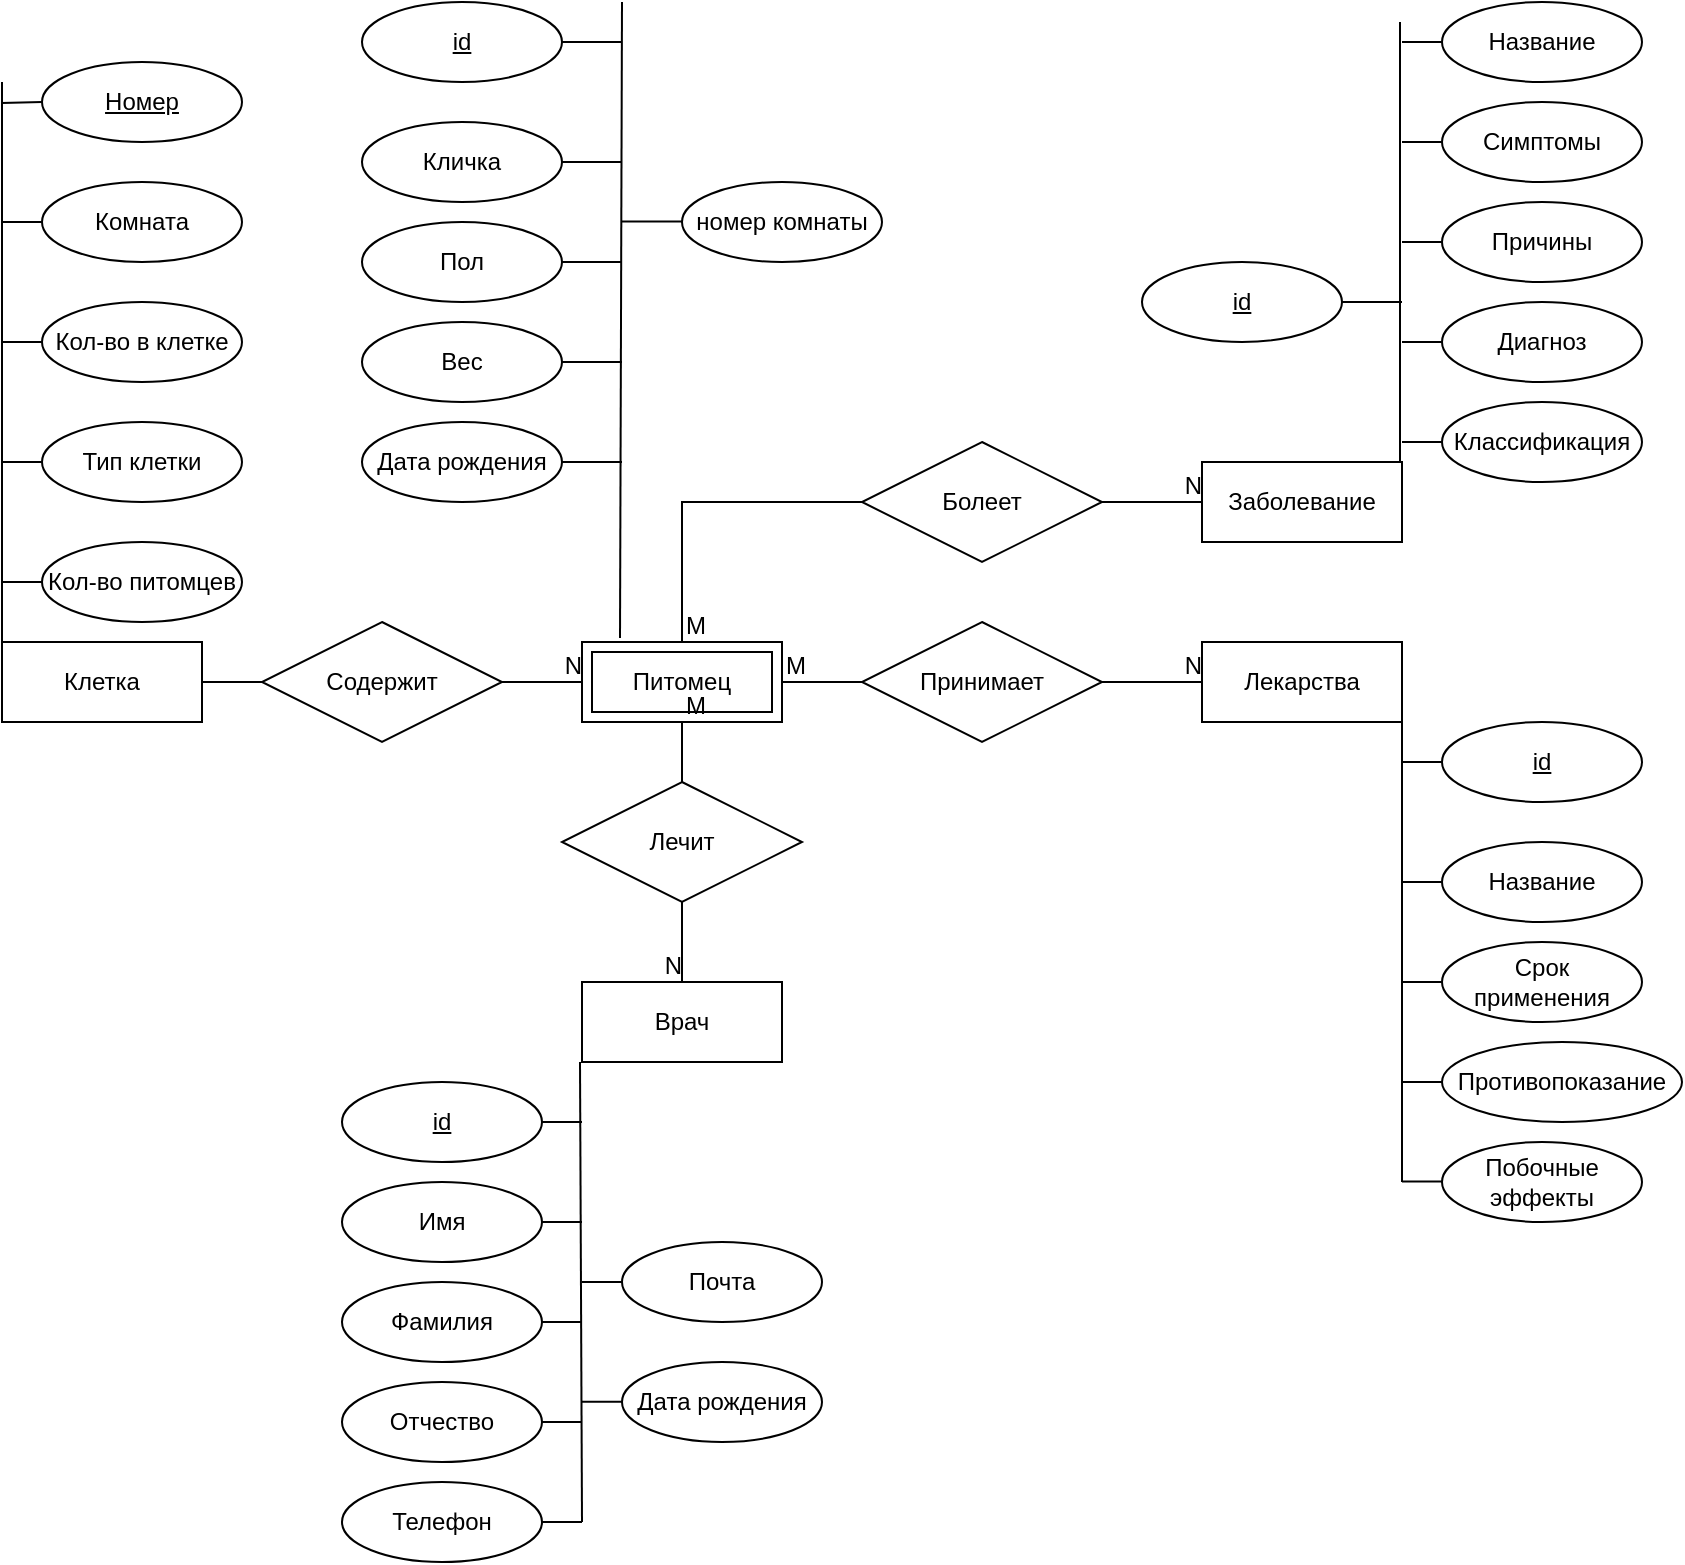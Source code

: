 <mxfile version="22.0.3" type="device">
  <diagram id="vlpkgMdEMgH9VOX5dHiI" name="Page-1">
    <mxGraphModel dx="1709" dy="2109" grid="1" gridSize="10" guides="1" tooltips="1" connect="1" arrows="1" fold="1" page="1" pageScale="1" pageWidth="850" pageHeight="1100" math="0" shadow="0">
      <root>
        <mxCell id="0" />
        <mxCell id="1" parent="0" />
        <mxCell id="gPhhukDK_Y_oDujhNIIJ-1" value="Питомец" style="shape=ext;margin=3;double=1;whiteSpace=wrap;html=1;align=center;" parent="1" vertex="1">
          <mxGeometry x="330" y="260" width="100" height="40" as="geometry" />
        </mxCell>
        <mxCell id="gPhhukDK_Y_oDujhNIIJ-2" value="Клетка" style="whiteSpace=wrap;html=1;align=center;" parent="1" vertex="1">
          <mxGeometry x="40" y="260" width="100" height="40" as="geometry" />
        </mxCell>
        <mxCell id="gPhhukDK_Y_oDujhNIIJ-3" value="Врач" style="whiteSpace=wrap;html=1;align=center;" parent="1" vertex="1">
          <mxGeometry x="330" y="430" width="100" height="40" as="geometry" />
        </mxCell>
        <mxCell id="gPhhukDK_Y_oDujhNIIJ-4" value="Заболевание" style="whiteSpace=wrap;html=1;align=center;" parent="1" vertex="1">
          <mxGeometry x="640" y="170" width="100" height="40" as="geometry" />
        </mxCell>
        <mxCell id="gPhhukDK_Y_oDujhNIIJ-5" value="Лекарства" style="whiteSpace=wrap;html=1;align=center;" parent="1" vertex="1">
          <mxGeometry x="640" y="260" width="100" height="40" as="geometry" />
        </mxCell>
        <mxCell id="gPhhukDK_Y_oDujhNIIJ-9" value="" style="endArrow=none;html=1;rounded=0;entryX=0.5;entryY=0;entryDx=0;entryDy=0;exitX=0.5;exitY=1;exitDx=0;exitDy=0;" parent="1" source="gPhhukDK_Y_oDujhNIIJ-1" target="gPhhukDK_Y_oDujhNIIJ-3" edge="1">
          <mxGeometry relative="1" as="geometry">
            <mxPoint x="340" y="290" as="sourcePoint" />
            <mxPoint x="500" y="290" as="targetPoint" />
          </mxGeometry>
        </mxCell>
        <mxCell id="gPhhukDK_Y_oDujhNIIJ-10" value="M" style="resizable=0;html=1;align=left;verticalAlign=bottom;" parent="gPhhukDK_Y_oDujhNIIJ-9" connectable="0" vertex="1">
          <mxGeometry x="-1" relative="1" as="geometry" />
        </mxCell>
        <mxCell id="gPhhukDK_Y_oDujhNIIJ-11" value="N" style="resizable=0;html=1;align=right;verticalAlign=bottom;" parent="gPhhukDK_Y_oDujhNIIJ-9" connectable="0" vertex="1">
          <mxGeometry x="1" relative="1" as="geometry" />
        </mxCell>
        <mxCell id="gPhhukDK_Y_oDujhNIIJ-12" value="Лечит" style="shape=rhombus;perimeter=rhombusPerimeter;whiteSpace=wrap;html=1;align=center;" parent="1" vertex="1">
          <mxGeometry x="320" y="330" width="120" height="60" as="geometry" />
        </mxCell>
        <mxCell id="gPhhukDK_Y_oDujhNIIJ-13" value="" style="endArrow=none;html=1;rounded=0;exitX=1;exitY=0.5;exitDx=0;exitDy=0;entryX=0;entryY=0.5;entryDx=0;entryDy=0;startArrow=none;" parent="1" source="gPhhukDK_Y_oDujhNIIJ-15" target="gPhhukDK_Y_oDujhNIIJ-1" edge="1">
          <mxGeometry relative="1" as="geometry">
            <mxPoint x="340" y="290" as="sourcePoint" />
            <mxPoint x="500" y="290" as="targetPoint" />
          </mxGeometry>
        </mxCell>
        <mxCell id="gPhhukDK_Y_oDujhNIIJ-14" value="N" style="resizable=0;html=1;align=right;verticalAlign=bottom;" parent="gPhhukDK_Y_oDujhNIIJ-13" connectable="0" vertex="1">
          <mxGeometry x="1" relative="1" as="geometry" />
        </mxCell>
        <mxCell id="gPhhukDK_Y_oDujhNIIJ-15" value="Содержит" style="shape=rhombus;perimeter=rhombusPerimeter;whiteSpace=wrap;html=1;align=center;" parent="1" vertex="1">
          <mxGeometry x="170" y="250" width="120" height="60" as="geometry" />
        </mxCell>
        <mxCell id="gPhhukDK_Y_oDujhNIIJ-16" value="" style="endArrow=none;html=1;rounded=0;exitX=1;exitY=0.5;exitDx=0;exitDy=0;entryX=0;entryY=0.5;entryDx=0;entryDy=0;" parent="1" source="gPhhukDK_Y_oDujhNIIJ-2" target="gPhhukDK_Y_oDujhNIIJ-15" edge="1">
          <mxGeometry relative="1" as="geometry">
            <mxPoint x="140" y="280" as="sourcePoint" />
            <mxPoint x="330" y="280" as="targetPoint" />
          </mxGeometry>
        </mxCell>
        <mxCell id="gPhhukDK_Y_oDujhNIIJ-18" value="" style="endArrow=none;html=1;rounded=0;entryX=0;entryY=0.5;entryDx=0;entryDy=0;exitX=0.5;exitY=0;exitDx=0;exitDy=0;" parent="1" source="gPhhukDK_Y_oDujhNIIJ-1" target="gPhhukDK_Y_oDujhNIIJ-4" edge="1">
          <mxGeometry relative="1" as="geometry">
            <mxPoint x="340" y="290" as="sourcePoint" />
            <mxPoint x="500" y="290" as="targetPoint" />
            <Array as="points">
              <mxPoint x="380" y="190" />
            </Array>
          </mxGeometry>
        </mxCell>
        <mxCell id="gPhhukDK_Y_oDujhNIIJ-19" value="M" style="resizable=0;html=1;align=left;verticalAlign=bottom;" parent="gPhhukDK_Y_oDujhNIIJ-18" connectable="0" vertex="1">
          <mxGeometry x="-1" relative="1" as="geometry" />
        </mxCell>
        <mxCell id="gPhhukDK_Y_oDujhNIIJ-20" value="N" style="resizable=0;html=1;align=right;verticalAlign=bottom;" parent="gPhhukDK_Y_oDujhNIIJ-18" connectable="0" vertex="1">
          <mxGeometry x="1" relative="1" as="geometry" />
        </mxCell>
        <mxCell id="gPhhukDK_Y_oDujhNIIJ-21" value="" style="endArrow=none;html=1;rounded=0;entryX=0;entryY=0.5;entryDx=0;entryDy=0;exitX=1;exitY=0.5;exitDx=0;exitDy=0;startArrow=none;" parent="1" source="gPhhukDK_Y_oDujhNIIJ-25" target="gPhhukDK_Y_oDujhNIIJ-5" edge="1">
          <mxGeometry relative="1" as="geometry">
            <mxPoint x="340" y="290" as="sourcePoint" />
            <mxPoint x="500" y="290" as="targetPoint" />
          </mxGeometry>
        </mxCell>
        <mxCell id="gPhhukDK_Y_oDujhNIIJ-23" value="N" style="resizable=0;html=1;align=right;verticalAlign=bottom;" parent="gPhhukDK_Y_oDujhNIIJ-21" connectable="0" vertex="1">
          <mxGeometry x="1" relative="1" as="geometry" />
        </mxCell>
        <mxCell id="gPhhukDK_Y_oDujhNIIJ-24" value="Болеет" style="shape=rhombus;perimeter=rhombusPerimeter;whiteSpace=wrap;html=1;align=center;" parent="1" vertex="1">
          <mxGeometry x="470" y="160" width="120" height="60" as="geometry" />
        </mxCell>
        <mxCell id="gPhhukDK_Y_oDujhNIIJ-25" value="Принимает" style="shape=rhombus;perimeter=rhombusPerimeter;whiteSpace=wrap;html=1;align=center;" parent="1" vertex="1">
          <mxGeometry x="470" y="250" width="120" height="60" as="geometry" />
        </mxCell>
        <mxCell id="gPhhukDK_Y_oDujhNIIJ-26" value="" style="endArrow=none;html=1;rounded=0;entryX=0;entryY=0.5;entryDx=0;entryDy=0;exitX=1;exitY=0.5;exitDx=0;exitDy=0;" parent="1" source="gPhhukDK_Y_oDujhNIIJ-1" target="gPhhukDK_Y_oDujhNIIJ-25" edge="1">
          <mxGeometry relative="1" as="geometry">
            <mxPoint x="430" y="280" as="sourcePoint" />
            <mxPoint x="640" y="280" as="targetPoint" />
          </mxGeometry>
        </mxCell>
        <mxCell id="gPhhukDK_Y_oDujhNIIJ-27" value="M" style="resizable=0;html=1;align=left;verticalAlign=bottom;" parent="gPhhukDK_Y_oDujhNIIJ-26" connectable="0" vertex="1">
          <mxGeometry x="-1" relative="1" as="geometry" />
        </mxCell>
        <mxCell id="gPhhukDK_Y_oDujhNIIJ-29" value="" style="endArrow=none;html=1;rounded=0;entryX=0.19;entryY=-0.05;entryDx=0;entryDy=0;entryPerimeter=0;" parent="1" target="gPhhukDK_Y_oDujhNIIJ-1" edge="1">
          <mxGeometry relative="1" as="geometry">
            <mxPoint x="350" y="-60" as="sourcePoint" />
            <mxPoint x="320" y="200" as="targetPoint" />
          </mxGeometry>
        </mxCell>
        <mxCell id="gPhhukDK_Y_oDujhNIIJ-30" value="" style="endArrow=none;html=1;rounded=0;entryX=0.25;entryY=0;entryDx=0;entryDy=0;" parent="1" edge="1">
          <mxGeometry relative="1" as="geometry">
            <mxPoint x="40" y="-20" as="sourcePoint" />
            <mxPoint x="40" y="260" as="targetPoint" />
          </mxGeometry>
        </mxCell>
        <mxCell id="gPhhukDK_Y_oDujhNIIJ-31" value="" style="endArrow=none;html=1;rounded=0;" parent="1" edge="1">
          <mxGeometry relative="1" as="geometry">
            <mxPoint x="329" y="470" as="sourcePoint" />
            <mxPoint x="330" y="700" as="targetPoint" />
          </mxGeometry>
        </mxCell>
        <mxCell id="gPhhukDK_Y_oDujhNIIJ-32" value="" style="endArrow=none;html=1;rounded=0;entryX=0.25;entryY=0;entryDx=0;entryDy=0;" parent="1" edge="1">
          <mxGeometry relative="1" as="geometry">
            <mxPoint x="739" y="-50" as="sourcePoint" />
            <mxPoint x="739" y="170" as="targetPoint" />
          </mxGeometry>
        </mxCell>
        <mxCell id="gPhhukDK_Y_oDujhNIIJ-33" value="" style="endArrow=none;html=1;rounded=0;" parent="1" edge="1">
          <mxGeometry relative="1" as="geometry">
            <mxPoint x="740" y="300" as="sourcePoint" />
            <mxPoint x="740" y="530" as="targetPoint" />
          </mxGeometry>
        </mxCell>
        <mxCell id="gPhhukDK_Y_oDujhNIIJ-43" style="edgeStyle=orthogonalEdgeStyle;rounded=0;orthogonalLoop=1;jettySize=auto;html=1;exitX=0;exitY=0.5;exitDx=0;exitDy=0;endArrow=none;endFill=0;" parent="1" edge="1">
          <mxGeometry relative="1" as="geometry">
            <mxPoint x="40" y="50" as="targetPoint" />
            <mxPoint x="60" y="-10" as="sourcePoint" />
          </mxGeometry>
        </mxCell>
        <mxCell id="gPhhukDK_Y_oDujhNIIJ-44" style="edgeStyle=orthogonalEdgeStyle;rounded=0;orthogonalLoop=1;jettySize=auto;html=1;exitX=0;exitY=0.5;exitDx=0;exitDy=0;endArrow=none;endFill=0;" parent="1" source="gPhhukDK_Y_oDujhNIIJ-38" edge="1">
          <mxGeometry relative="1" as="geometry">
            <mxPoint x="40" y="110" as="targetPoint" />
          </mxGeometry>
        </mxCell>
        <mxCell id="gPhhukDK_Y_oDujhNIIJ-38" value="Комната" style="ellipse;whiteSpace=wrap;html=1;align=center;" parent="1" vertex="1">
          <mxGeometry x="60" y="30" width="100" height="40" as="geometry" />
        </mxCell>
        <mxCell id="gPhhukDK_Y_oDujhNIIJ-45" style="edgeStyle=orthogonalEdgeStyle;rounded=0;orthogonalLoop=1;jettySize=auto;html=1;endArrow=none;endFill=0;" parent="1" source="gPhhukDK_Y_oDujhNIIJ-39" edge="1">
          <mxGeometry relative="1" as="geometry">
            <mxPoint x="40" y="170" as="targetPoint" />
          </mxGeometry>
        </mxCell>
        <mxCell id="gPhhukDK_Y_oDujhNIIJ-39" value="Кол-во в клетке" style="ellipse;whiteSpace=wrap;html=1;align=center;" parent="1" vertex="1">
          <mxGeometry x="60" y="90" width="100" height="40" as="geometry" />
        </mxCell>
        <mxCell id="gPhhukDK_Y_oDujhNIIJ-40" value="Кол-во питомцев" style="ellipse;whiteSpace=wrap;html=1;align=center;" parent="1" vertex="1">
          <mxGeometry x="60" y="210" width="100" height="40" as="geometry" />
        </mxCell>
        <mxCell id="gPhhukDK_Y_oDujhNIIJ-55" style="edgeStyle=orthogonalEdgeStyle;rounded=0;orthogonalLoop=1;jettySize=auto;html=1;endArrow=none;endFill=0;" parent="1" source="gPhhukDK_Y_oDujhNIIJ-47" edge="1">
          <mxGeometry relative="1" as="geometry">
            <mxPoint x="350" y="-40" as="targetPoint" />
          </mxGeometry>
        </mxCell>
        <mxCell id="gPhhukDK_Y_oDujhNIIJ-47" value="id" style="ellipse;whiteSpace=wrap;html=1;align=center;fontStyle=4;" parent="1" vertex="1">
          <mxGeometry x="220" y="-60" width="100" height="40" as="geometry" />
        </mxCell>
        <mxCell id="gPhhukDK_Y_oDujhNIIJ-56" style="edgeStyle=orthogonalEdgeStyle;rounded=0;orthogonalLoop=1;jettySize=auto;html=1;endArrow=none;endFill=0;" parent="1" source="gPhhukDK_Y_oDujhNIIJ-48" edge="1">
          <mxGeometry relative="1" as="geometry">
            <mxPoint x="350" y="20" as="targetPoint" />
          </mxGeometry>
        </mxCell>
        <mxCell id="gPhhukDK_Y_oDujhNIIJ-48" value="Кличка" style="ellipse;whiteSpace=wrap;html=1;align=center;" parent="1" vertex="1">
          <mxGeometry x="220" width="100" height="40" as="geometry" />
        </mxCell>
        <mxCell id="gPhhukDK_Y_oDujhNIIJ-57" style="edgeStyle=orthogonalEdgeStyle;rounded=0;orthogonalLoop=1;jettySize=auto;html=1;endArrow=none;endFill=0;" parent="1" source="gPhhukDK_Y_oDujhNIIJ-49" edge="1">
          <mxGeometry relative="1" as="geometry">
            <mxPoint x="350" y="70" as="targetPoint" />
          </mxGeometry>
        </mxCell>
        <mxCell id="gPhhukDK_Y_oDujhNIIJ-49" value="Пол" style="ellipse;whiteSpace=wrap;html=1;align=center;" parent="1" vertex="1">
          <mxGeometry x="220" y="50" width="100" height="40" as="geometry" />
        </mxCell>
        <mxCell id="gPhhukDK_Y_oDujhNIIJ-58" style="edgeStyle=orthogonalEdgeStyle;rounded=0;orthogonalLoop=1;jettySize=auto;html=1;endArrow=none;endFill=0;" parent="1" source="gPhhukDK_Y_oDujhNIIJ-50" edge="1">
          <mxGeometry relative="1" as="geometry">
            <mxPoint x="350" y="120" as="targetPoint" />
          </mxGeometry>
        </mxCell>
        <mxCell id="gPhhukDK_Y_oDujhNIIJ-50" value="Вес" style="ellipse;whiteSpace=wrap;html=1;align=center;" parent="1" vertex="1">
          <mxGeometry x="220" y="100" width="100" height="40" as="geometry" />
        </mxCell>
        <mxCell id="gPhhukDK_Y_oDujhNIIJ-70" style="edgeStyle=orthogonalEdgeStyle;rounded=0;orthogonalLoop=1;jettySize=auto;html=1;endArrow=none;endFill=0;" parent="1" edge="1">
          <mxGeometry relative="1" as="geometry">
            <mxPoint x="740" y="-40" as="targetPoint" />
            <mxPoint x="760" y="-40" as="sourcePoint" />
          </mxGeometry>
        </mxCell>
        <mxCell id="gPhhukDK_Y_oDujhNIIJ-71" style="edgeStyle=orthogonalEdgeStyle;rounded=0;orthogonalLoop=1;jettySize=auto;html=1;endArrow=none;endFill=0;" parent="1" source="gPhhukDK_Y_oDujhNIIJ-63" edge="1">
          <mxGeometry relative="1" as="geometry">
            <mxPoint x="740" y="10" as="targetPoint" />
          </mxGeometry>
        </mxCell>
        <mxCell id="gPhhukDK_Y_oDujhNIIJ-63" value="Симптомы" style="ellipse;whiteSpace=wrap;html=1;align=center;" parent="1" vertex="1">
          <mxGeometry x="760" y="-10" width="100" height="40" as="geometry" />
        </mxCell>
        <mxCell id="gPhhukDK_Y_oDujhNIIJ-72" style="edgeStyle=orthogonalEdgeStyle;rounded=0;orthogonalLoop=1;jettySize=auto;html=1;endArrow=none;endFill=0;" parent="1" source="gPhhukDK_Y_oDujhNIIJ-64" edge="1">
          <mxGeometry relative="1" as="geometry">
            <mxPoint x="740" y="60" as="targetPoint" />
          </mxGeometry>
        </mxCell>
        <mxCell id="gPhhukDK_Y_oDujhNIIJ-64" value="Причины" style="ellipse;whiteSpace=wrap;html=1;align=center;" parent="1" vertex="1">
          <mxGeometry x="760" y="40" width="100" height="40" as="geometry" />
        </mxCell>
        <mxCell id="gPhhukDK_Y_oDujhNIIJ-73" style="edgeStyle=orthogonalEdgeStyle;rounded=0;orthogonalLoop=1;jettySize=auto;html=1;endArrow=none;endFill=0;" parent="1" source="gPhhukDK_Y_oDujhNIIJ-65" edge="1">
          <mxGeometry relative="1" as="geometry">
            <mxPoint x="740" y="110" as="targetPoint" />
          </mxGeometry>
        </mxCell>
        <mxCell id="gPhhukDK_Y_oDujhNIIJ-65" value="Диагноз" style="ellipse;whiteSpace=wrap;html=1;align=center;" parent="1" vertex="1">
          <mxGeometry x="760" y="90" width="100" height="40" as="geometry" />
        </mxCell>
        <mxCell id="gPhhukDK_Y_oDujhNIIJ-74" style="edgeStyle=orthogonalEdgeStyle;rounded=0;orthogonalLoop=1;jettySize=auto;html=1;endArrow=none;endFill=0;" parent="1" source="gPhhukDK_Y_oDujhNIIJ-68" edge="1">
          <mxGeometry relative="1" as="geometry">
            <mxPoint x="740" y="160" as="targetPoint" />
          </mxGeometry>
        </mxCell>
        <mxCell id="gPhhukDK_Y_oDujhNIIJ-68" value="Классификация" style="ellipse;whiteSpace=wrap;html=1;align=center;" parent="1" vertex="1">
          <mxGeometry x="760" y="140" width="100" height="40" as="geometry" />
        </mxCell>
        <mxCell id="gPhhukDK_Y_oDujhNIIJ-82" style="edgeStyle=orthogonalEdgeStyle;rounded=0;orthogonalLoop=1;jettySize=auto;html=1;endArrow=none;endFill=0;" parent="1" edge="1">
          <mxGeometry relative="1" as="geometry">
            <mxPoint x="740" y="380" as="targetPoint" />
            <mxPoint x="760" y="380" as="sourcePoint" />
          </mxGeometry>
        </mxCell>
        <mxCell id="gPhhukDK_Y_oDujhNIIJ-83" style="edgeStyle=orthogonalEdgeStyle;rounded=0;orthogonalLoop=1;jettySize=auto;html=1;endArrow=none;endFill=0;" parent="1" source="gPhhukDK_Y_oDujhNIIJ-78" edge="1">
          <mxGeometry relative="1" as="geometry">
            <mxPoint x="740" y="430" as="targetPoint" />
          </mxGeometry>
        </mxCell>
        <mxCell id="gPhhukDK_Y_oDujhNIIJ-78" value="Срок применения" style="ellipse;whiteSpace=wrap;html=1;align=center;" parent="1" vertex="1">
          <mxGeometry x="760" y="410" width="100" height="40" as="geometry" />
        </mxCell>
        <mxCell id="gPhhukDK_Y_oDujhNIIJ-84" style="edgeStyle=orthogonalEdgeStyle;rounded=0;orthogonalLoop=1;jettySize=auto;html=1;endArrow=none;endFill=0;" parent="1" edge="1">
          <mxGeometry relative="1" as="geometry">
            <mxPoint x="740" y="480" as="targetPoint" />
            <mxPoint x="760.0" y="480" as="sourcePoint" />
          </mxGeometry>
        </mxCell>
        <mxCell id="gPhhukDK_Y_oDujhNIIJ-80" value="Противопоказание" style="ellipse;whiteSpace=wrap;html=1;align=center;" parent="1" vertex="1">
          <mxGeometry x="760" y="460" width="120" height="40" as="geometry" />
        </mxCell>
        <mxCell id="gPhhukDK_Y_oDujhNIIJ-81" value="Побочные эффекты" style="ellipse;whiteSpace=wrap;html=1;align=center;" parent="1" vertex="1">
          <mxGeometry x="760" y="510" width="100" height="40" as="geometry" />
        </mxCell>
        <mxCell id="gPhhukDK_Y_oDujhNIIJ-92" style="edgeStyle=orthogonalEdgeStyle;rounded=0;orthogonalLoop=1;jettySize=auto;html=1;endArrow=none;endFill=0;" parent="1" source="gPhhukDK_Y_oDujhNIIJ-87" edge="1">
          <mxGeometry relative="1" as="geometry">
            <mxPoint x="330" y="500" as="targetPoint" />
          </mxGeometry>
        </mxCell>
        <mxCell id="gPhhukDK_Y_oDujhNIIJ-87" value="id" style="ellipse;whiteSpace=wrap;html=1;align=center;fontStyle=4;" parent="1" vertex="1">
          <mxGeometry x="210" y="480" width="100" height="40" as="geometry" />
        </mxCell>
        <mxCell id="gPhhukDK_Y_oDujhNIIJ-93" style="edgeStyle=orthogonalEdgeStyle;rounded=0;orthogonalLoop=1;jettySize=auto;html=1;endArrow=none;endFill=0;" parent="1" source="gPhhukDK_Y_oDujhNIIJ-88" edge="1">
          <mxGeometry relative="1" as="geometry">
            <mxPoint x="330" y="550" as="targetPoint" />
          </mxGeometry>
        </mxCell>
        <mxCell id="gPhhukDK_Y_oDujhNIIJ-88" value="Имя" style="ellipse;whiteSpace=wrap;html=1;align=center;" parent="1" vertex="1">
          <mxGeometry x="210" y="530" width="100" height="40" as="geometry" />
        </mxCell>
        <mxCell id="gPhhukDK_Y_oDujhNIIJ-94" style="edgeStyle=orthogonalEdgeStyle;rounded=0;orthogonalLoop=1;jettySize=auto;html=1;endArrow=none;endFill=0;" parent="1" source="gPhhukDK_Y_oDujhNIIJ-89" edge="1">
          <mxGeometry relative="1" as="geometry">
            <mxPoint x="330" y="600" as="targetPoint" />
          </mxGeometry>
        </mxCell>
        <mxCell id="gPhhukDK_Y_oDujhNIIJ-89" value="Фамилия" style="ellipse;whiteSpace=wrap;html=1;align=center;" parent="1" vertex="1">
          <mxGeometry x="210" y="580" width="100" height="40" as="geometry" />
        </mxCell>
        <mxCell id="gPhhukDK_Y_oDujhNIIJ-95" style="edgeStyle=orthogonalEdgeStyle;rounded=0;orthogonalLoop=1;jettySize=auto;html=1;endArrow=none;endFill=0;" parent="1" source="gPhhukDK_Y_oDujhNIIJ-90" edge="1">
          <mxGeometry relative="1" as="geometry">
            <mxPoint x="330" y="650" as="targetPoint" />
          </mxGeometry>
        </mxCell>
        <mxCell id="gPhhukDK_Y_oDujhNIIJ-90" value="Отчество" style="ellipse;whiteSpace=wrap;html=1;align=center;" parent="1" vertex="1">
          <mxGeometry x="210" y="630" width="100" height="40" as="geometry" />
        </mxCell>
        <mxCell id="gPhhukDK_Y_oDujhNIIJ-96" style="edgeStyle=orthogonalEdgeStyle;rounded=0;orthogonalLoop=1;jettySize=auto;html=1;endArrow=none;endFill=0;" parent="1" source="gPhhukDK_Y_oDujhNIIJ-91" edge="1">
          <mxGeometry relative="1" as="geometry">
            <mxPoint x="330" y="700" as="targetPoint" />
          </mxGeometry>
        </mxCell>
        <mxCell id="gPhhukDK_Y_oDujhNIIJ-91" value="Телефон" style="ellipse;whiteSpace=wrap;html=1;align=center;" parent="1" vertex="1">
          <mxGeometry x="210" y="680" width="100" height="40" as="geometry" />
        </mxCell>
        <mxCell id="gPhhukDK_Y_oDujhNIIJ-109" style="edgeStyle=orthogonalEdgeStyle;rounded=0;orthogonalLoop=1;jettySize=auto;html=1;endArrow=none;endFill=0;" parent="1" source="gPhhukDK_Y_oDujhNIIJ-108" edge="1">
          <mxGeometry relative="1" as="geometry">
            <mxPoint x="40" y="170" as="targetPoint" />
          </mxGeometry>
        </mxCell>
        <mxCell id="gPhhukDK_Y_oDujhNIIJ-108" value="Тип клетки" style="ellipse;whiteSpace=wrap;html=1;align=center;" parent="1" vertex="1">
          <mxGeometry x="60" y="150" width="100" height="40" as="geometry" />
        </mxCell>
        <mxCell id="gPhhukDK_Y_oDujhNIIJ-110" value="Номер" style="ellipse;whiteSpace=wrap;html=1;align=center;fontStyle=4;" parent="1" vertex="1">
          <mxGeometry x="60" y="-30" width="100" height="40" as="geometry" />
        </mxCell>
        <mxCell id="3" style="edgeStyle=orthogonalEdgeStyle;rounded=0;orthogonalLoop=1;jettySize=auto;html=1;endArrow=none;endFill=0;" parent="1" source="2" edge="1">
          <mxGeometry relative="1" as="geometry">
            <mxPoint x="350" y="170" as="targetPoint" />
          </mxGeometry>
        </mxCell>
        <mxCell id="2" value="Дата рождения" style="ellipse;whiteSpace=wrap;html=1;align=center;" parent="1" vertex="1">
          <mxGeometry x="220" y="150" width="100" height="40" as="geometry" />
        </mxCell>
        <mxCell id="8" style="edgeStyle=orthogonalEdgeStyle;rounded=0;orthogonalLoop=1;jettySize=auto;html=1;endArrow=none;endFill=0;" parent="1" source="7" edge="1">
          <mxGeometry relative="1" as="geometry">
            <mxPoint x="330" y="580" as="targetPoint" />
          </mxGeometry>
        </mxCell>
        <mxCell id="7" value="Почта" style="ellipse;whiteSpace=wrap;html=1;align=center;" parent="1" vertex="1">
          <mxGeometry x="350" y="560" width="100" height="40" as="geometry" />
        </mxCell>
        <mxCell id="10" style="edgeStyle=orthogonalEdgeStyle;rounded=0;orthogonalLoop=1;jettySize=auto;html=1;endArrow=none;endFill=0;" parent="1" source="9" edge="1">
          <mxGeometry relative="1" as="geometry">
            <mxPoint x="740" y="330" as="targetPoint" />
          </mxGeometry>
        </mxCell>
        <mxCell id="9" value="id" style="ellipse;whiteSpace=wrap;html=1;align=center;fontStyle=4;" parent="1" vertex="1">
          <mxGeometry x="760" y="300" width="100" height="40" as="geometry" />
        </mxCell>
        <mxCell id="12" style="edgeStyle=orthogonalEdgeStyle;rounded=0;orthogonalLoop=1;jettySize=auto;html=1;endArrow=none;endFill=0;" parent="1" source="11" edge="1">
          <mxGeometry relative="1" as="geometry">
            <mxPoint x="740" y="90" as="targetPoint" />
          </mxGeometry>
        </mxCell>
        <mxCell id="11" value="id" style="ellipse;whiteSpace=wrap;html=1;align=center;fontStyle=4;" parent="1" vertex="1">
          <mxGeometry x="610" y="70" width="100" height="40" as="geometry" />
        </mxCell>
        <mxCell id="13" value="Название" style="ellipse;whiteSpace=wrap;html=1;align=center;" parent="1" vertex="1">
          <mxGeometry x="760" y="360" width="100" height="40" as="geometry" />
        </mxCell>
        <mxCell id="15" value="Название" style="ellipse;whiteSpace=wrap;html=1;align=center;" parent="1" vertex="1">
          <mxGeometry x="760" y="-60" width="100" height="40" as="geometry" />
        </mxCell>
        <mxCell id="kUfhZX8wwREZxARTczAd-16" style="edgeStyle=orthogonalEdgeStyle;rounded=0;orthogonalLoop=1;jettySize=auto;html=1;endArrow=none;endFill=0;" parent="1" edge="1">
          <mxGeometry relative="1" as="geometry">
            <mxPoint x="40" y="229.94" as="targetPoint" />
            <mxPoint x="60" y="229.94" as="sourcePoint" />
          </mxGeometry>
        </mxCell>
        <mxCell id="kUfhZX8wwREZxARTczAd-17" value="Дата рождения" style="ellipse;whiteSpace=wrap;html=1;align=center;" parent="1" vertex="1">
          <mxGeometry x="350" y="620" width="100" height="40" as="geometry" />
        </mxCell>
        <mxCell id="kUfhZX8wwREZxARTczAd-18" style="edgeStyle=orthogonalEdgeStyle;rounded=0;orthogonalLoop=1;jettySize=auto;html=1;endArrow=none;endFill=0;" parent="1" edge="1">
          <mxGeometry relative="1" as="geometry">
            <mxPoint x="330" y="639.9" as="targetPoint" />
            <mxPoint x="350" y="639.9" as="sourcePoint" />
            <Array as="points">
              <mxPoint x="330" y="639.9" />
            </Array>
          </mxGeometry>
        </mxCell>
        <mxCell id="kUfhZX8wwREZxARTczAd-19" style="edgeStyle=orthogonalEdgeStyle;rounded=0;orthogonalLoop=1;jettySize=auto;html=1;endArrow=none;endFill=0;" parent="1" edge="1">
          <mxGeometry relative="1" as="geometry">
            <mxPoint x="740" y="529.77" as="targetPoint" />
            <mxPoint x="760.0" y="529.77" as="sourcePoint" />
          </mxGeometry>
        </mxCell>
        <mxCell id="kUfhZX8wwREZxARTczAd-20" value="номер комнаты" style="ellipse;whiteSpace=wrap;html=1;align=center;" parent="1" vertex="1">
          <mxGeometry x="380" y="30" width="100" height="40" as="geometry" />
        </mxCell>
        <mxCell id="kUfhZX8wwREZxARTczAd-21" style="edgeStyle=orthogonalEdgeStyle;rounded=0;orthogonalLoop=1;jettySize=auto;html=1;endArrow=none;endFill=0;" parent="1" edge="1">
          <mxGeometry relative="1" as="geometry">
            <mxPoint x="380" y="49.77" as="targetPoint" />
            <mxPoint x="350" y="49.77" as="sourcePoint" />
          </mxGeometry>
        </mxCell>
      </root>
    </mxGraphModel>
  </diagram>
</mxfile>

